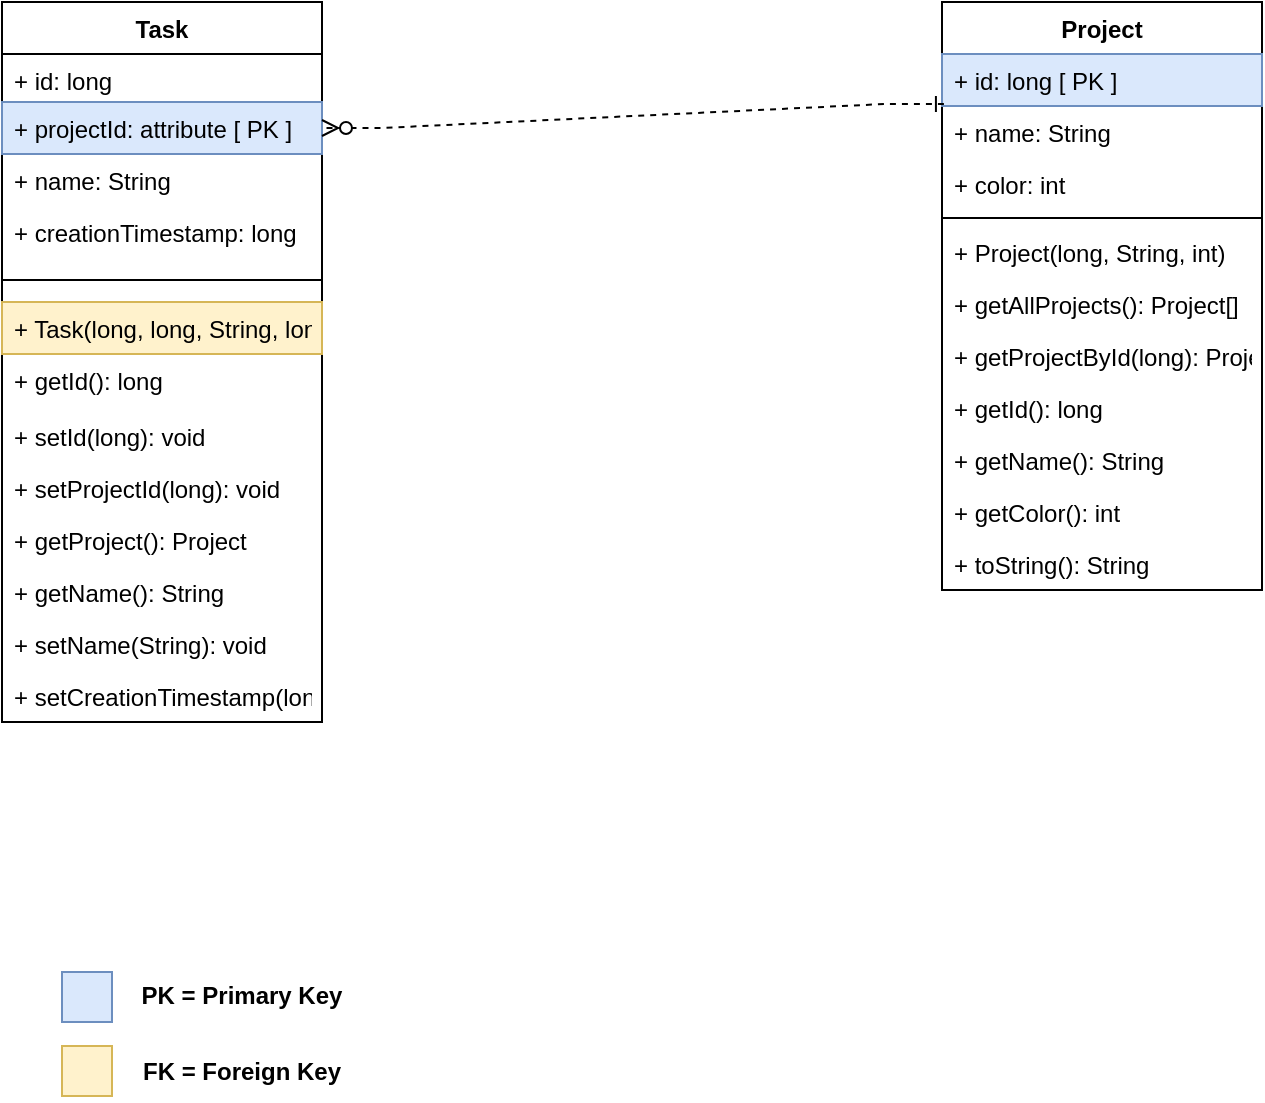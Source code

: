 <mxfile version="20.4.0" type="device"><diagram id="KdfoC9jHkx1-lgDEPxm-" name="Page-1"><mxGraphModel dx="2062" dy="1162" grid="1" gridSize="10" guides="1" tooltips="1" connect="1" arrows="1" fold="1" page="1" pageScale="1" pageWidth="827" pageHeight="1169" math="0" shadow="0"><root><mxCell id="0"/><mxCell id="1" parent="0"/><mxCell id="wr-m1wmXiaHF_E6s9nZA-1" value="Task" style="swimlane;fontStyle=1;align=center;verticalAlign=top;childLayout=stackLayout;horizontal=1;startSize=26;horizontalStack=0;resizeParent=1;resizeParentMax=0;resizeLast=0;collapsible=1;marginBottom=0;strokeWidth=1;" vertex="1" parent="1"><mxGeometry x="80" y="100" width="160" height="360" as="geometry"><mxRectangle x="80" y="100" width="70" height="30" as="alternateBounds"/></mxGeometry></mxCell><mxCell id="wr-m1wmXiaHF_E6s9nZA-2" value="+ id: long" style="text;strokeColor=none;fillColor=none;align=left;verticalAlign=top;spacingLeft=4;spacingRight=4;overflow=hidden;rotatable=0;points=[[0,0.5],[1,0.5]];portConstraint=eastwest;" vertex="1" parent="wr-m1wmXiaHF_E6s9nZA-1"><mxGeometry y="26" width="160" height="24" as="geometry"/></mxCell><mxCell id="wr-m1wmXiaHF_E6s9nZA-3" value="+ projectId: attribute [ PK ]" style="text;strokeColor=#6c8ebf;fillColor=#dae8fc;align=left;verticalAlign=top;spacingLeft=4;spacingRight=4;overflow=hidden;rotatable=0;points=[[0,0.5],[1,0.5]];portConstraint=eastwest;strokeWidth=1;" vertex="1" parent="wr-m1wmXiaHF_E6s9nZA-1"><mxGeometry y="50" width="160" height="26" as="geometry"/></mxCell><mxCell id="wr-m1wmXiaHF_E6s9nZA-4" value="+ name: String" style="text;strokeColor=none;fillColor=none;align=left;verticalAlign=top;spacingLeft=4;spacingRight=4;overflow=hidden;rotatable=0;points=[[0,0.5],[1,0.5]];portConstraint=eastwest;strokeWidth=1;" vertex="1" parent="wr-m1wmXiaHF_E6s9nZA-1"><mxGeometry y="76" width="160" height="26" as="geometry"/></mxCell><mxCell id="wr-m1wmXiaHF_E6s9nZA-5" value="+ creationTimestamp: long&#10;" style="text;strokeColor=none;fillColor=none;align=left;verticalAlign=top;spacingLeft=4;spacingRight=4;overflow=hidden;rotatable=0;points=[[0,0.5],[1,0.5]];portConstraint=eastwest;strokeWidth=1;" vertex="1" parent="wr-m1wmXiaHF_E6s9nZA-1"><mxGeometry y="102" width="160" height="26" as="geometry"/></mxCell><mxCell id="wr-m1wmXiaHF_E6s9nZA-6" value="" style="line;strokeWidth=1;fillColor=none;align=left;verticalAlign=middle;spacingTop=-1;spacingLeft=3;spacingRight=3;rotatable=0;labelPosition=right;points=[];portConstraint=eastwest;strokeColor=inherit;" vertex="1" parent="wr-m1wmXiaHF_E6s9nZA-1"><mxGeometry y="128" width="160" height="22" as="geometry"/></mxCell><mxCell id="wr-m1wmXiaHF_E6s9nZA-7" value="+ Task(long, long, String, long) [ FK ]" style="text;strokeColor=#d6b656;fillColor=#fff2cc;align=left;verticalAlign=top;spacingLeft=4;spacingRight=4;overflow=hidden;rotatable=0;points=[[0,0.5],[1,0.5]];portConstraint=eastwest;strokeWidth=1;" vertex="1" parent="wr-m1wmXiaHF_E6s9nZA-1"><mxGeometry y="150" width="160" height="26" as="geometry"/></mxCell><mxCell id="wr-m1wmXiaHF_E6s9nZA-8" value="+ getId(): long" style="text;strokeColor=none;fillColor=none;align=left;verticalAlign=top;spacingLeft=4;spacingRight=4;overflow=hidden;rotatable=0;points=[[0,0.5],[1,0.5]];portConstraint=eastwest;" vertex="1" parent="wr-m1wmXiaHF_E6s9nZA-1"><mxGeometry y="176" width="160" height="28" as="geometry"/></mxCell><mxCell id="wr-m1wmXiaHF_E6s9nZA-9" value="+ setId(long): void" style="text;strokeColor=none;fillColor=none;align=left;verticalAlign=top;spacingLeft=4;spacingRight=4;overflow=hidden;rotatable=0;points=[[0,0.5],[1,0.5]];portConstraint=eastwest;strokeWidth=1;" vertex="1" parent="wr-m1wmXiaHF_E6s9nZA-1"><mxGeometry y="204" width="160" height="26" as="geometry"/></mxCell><mxCell id="wr-m1wmXiaHF_E6s9nZA-10" value="+ setProjectId(long): void" style="text;strokeColor=none;fillColor=none;align=left;verticalAlign=top;spacingLeft=4;spacingRight=4;overflow=hidden;rotatable=0;points=[[0,0.5],[1,0.5]];portConstraint=eastwest;strokeWidth=1;" vertex="1" parent="wr-m1wmXiaHF_E6s9nZA-1"><mxGeometry y="230" width="160" height="26" as="geometry"/></mxCell><mxCell id="wr-m1wmXiaHF_E6s9nZA-11" value="+ getProject(): Project" style="text;strokeColor=none;fillColor=none;align=left;verticalAlign=top;spacingLeft=4;spacingRight=4;overflow=hidden;rotatable=0;points=[[0,0.5],[1,0.5]];portConstraint=eastwest;strokeWidth=1;" vertex="1" parent="wr-m1wmXiaHF_E6s9nZA-1"><mxGeometry y="256" width="160" height="26" as="geometry"/></mxCell><mxCell id="wr-m1wmXiaHF_E6s9nZA-12" value="+ getName(): String" style="text;strokeColor=none;fillColor=none;align=left;verticalAlign=top;spacingLeft=4;spacingRight=4;overflow=hidden;rotatable=0;points=[[0,0.5],[1,0.5]];portConstraint=eastwest;strokeWidth=1;" vertex="1" parent="wr-m1wmXiaHF_E6s9nZA-1"><mxGeometry y="282" width="160" height="26" as="geometry"/></mxCell><mxCell id="wr-m1wmXiaHF_E6s9nZA-13" value="+ setName(String): void" style="text;strokeColor=none;fillColor=none;align=left;verticalAlign=top;spacingLeft=4;spacingRight=4;overflow=hidden;rotatable=0;points=[[0,0.5],[1,0.5]];portConstraint=eastwest;strokeWidth=1;" vertex="1" parent="wr-m1wmXiaHF_E6s9nZA-1"><mxGeometry y="308" width="160" height="26" as="geometry"/></mxCell><mxCell id="wr-m1wmXiaHF_E6s9nZA-14" value="+ setCreationTimestamp(long): void" style="text;strokeColor=none;fillColor=none;align=left;verticalAlign=top;spacingLeft=4;spacingRight=4;overflow=hidden;rotatable=0;points=[[0,0.5],[1,0.5]];portConstraint=eastwest;strokeWidth=1;" vertex="1" parent="wr-m1wmXiaHF_E6s9nZA-1"><mxGeometry y="334" width="160" height="26" as="geometry"/></mxCell><mxCell id="wr-m1wmXiaHF_E6s9nZA-15" value="Project" style="swimlane;fontStyle=1;align=center;verticalAlign=top;childLayout=stackLayout;horizontal=1;startSize=26;horizontalStack=0;resizeParent=1;resizeParentMax=0;resizeLast=0;collapsible=1;marginBottom=0;" vertex="1" parent="1"><mxGeometry x="550" y="100" width="160" height="294" as="geometry"/></mxCell><mxCell id="wr-m1wmXiaHF_E6s9nZA-16" value="+ id: long [ PK ]" style="text;strokeColor=#6c8ebf;fillColor=#dae8fc;align=left;verticalAlign=top;spacingLeft=4;spacingRight=4;overflow=hidden;rotatable=0;points=[[0,0.5],[1,0.5]];portConstraint=eastwest;" vertex="1" parent="wr-m1wmXiaHF_E6s9nZA-15"><mxGeometry y="26" width="160" height="26" as="geometry"/></mxCell><mxCell id="wr-m1wmXiaHF_E6s9nZA-17" value="+ name: String" style="text;strokeColor=none;fillColor=none;align=left;verticalAlign=top;spacingLeft=4;spacingRight=4;overflow=hidden;rotatable=0;points=[[0,0.5],[1,0.5]];portConstraint=eastwest;strokeWidth=1;" vertex="1" parent="wr-m1wmXiaHF_E6s9nZA-15"><mxGeometry y="52" width="160" height="26" as="geometry"/></mxCell><mxCell id="wr-m1wmXiaHF_E6s9nZA-18" value="+ color: int" style="text;strokeColor=none;fillColor=none;align=left;verticalAlign=top;spacingLeft=4;spacingRight=4;overflow=hidden;rotatable=0;points=[[0,0.5],[1,0.5]];portConstraint=eastwest;strokeWidth=1;" vertex="1" parent="wr-m1wmXiaHF_E6s9nZA-15"><mxGeometry y="78" width="160" height="26" as="geometry"/></mxCell><mxCell id="wr-m1wmXiaHF_E6s9nZA-19" value="" style="line;strokeWidth=1;fillColor=none;align=left;verticalAlign=middle;spacingTop=-1;spacingLeft=3;spacingRight=3;rotatable=0;labelPosition=right;points=[];portConstraint=eastwest;strokeColor=inherit;" vertex="1" parent="wr-m1wmXiaHF_E6s9nZA-15"><mxGeometry y="104" width="160" height="8" as="geometry"/></mxCell><mxCell id="wr-m1wmXiaHF_E6s9nZA-20" value="+ Project(long, String, int)&#10;" style="text;strokeColor=none;fillColor=none;align=left;verticalAlign=top;spacingLeft=4;spacingRight=4;overflow=hidden;rotatable=0;points=[[0,0.5],[1,0.5]];portConstraint=eastwest;" vertex="1" parent="wr-m1wmXiaHF_E6s9nZA-15"><mxGeometry y="112" width="160" height="26" as="geometry"/></mxCell><mxCell id="wr-m1wmXiaHF_E6s9nZA-21" value="+ getAllProjects(): Project[]" style="text;strokeColor=none;fillColor=none;align=left;verticalAlign=top;spacingLeft=4;spacingRight=4;overflow=hidden;rotatable=0;points=[[0,0.5],[1,0.5]];portConstraint=eastwest;strokeWidth=1;" vertex="1" parent="wr-m1wmXiaHF_E6s9nZA-15"><mxGeometry y="138" width="160" height="26" as="geometry"/></mxCell><mxCell id="wr-m1wmXiaHF_E6s9nZA-22" value="+ getProjectById(long): Project" style="text;strokeColor=none;fillColor=none;align=left;verticalAlign=top;spacingLeft=4;spacingRight=4;overflow=hidden;rotatable=0;points=[[0,0.5],[1,0.5]];portConstraint=eastwest;strokeWidth=1;" vertex="1" parent="wr-m1wmXiaHF_E6s9nZA-15"><mxGeometry y="164" width="160" height="26" as="geometry"/></mxCell><mxCell id="wr-m1wmXiaHF_E6s9nZA-23" value="+ getId(): long" style="text;strokeColor=none;fillColor=none;align=left;verticalAlign=top;spacingLeft=4;spacingRight=4;overflow=hidden;rotatable=0;points=[[0,0.5],[1,0.5]];portConstraint=eastwest;strokeWidth=1;" vertex="1" parent="wr-m1wmXiaHF_E6s9nZA-15"><mxGeometry y="190" width="160" height="26" as="geometry"/></mxCell><mxCell id="wr-m1wmXiaHF_E6s9nZA-24" value="+ getName(): String" style="text;strokeColor=none;fillColor=none;align=left;verticalAlign=top;spacingLeft=4;spacingRight=4;overflow=hidden;rotatable=0;points=[[0,0.5],[1,0.5]];portConstraint=eastwest;strokeWidth=1;" vertex="1" parent="wr-m1wmXiaHF_E6s9nZA-15"><mxGeometry y="216" width="160" height="26" as="geometry"/></mxCell><mxCell id="wr-m1wmXiaHF_E6s9nZA-25" value="+ getColor(): int" style="text;strokeColor=none;fillColor=none;align=left;verticalAlign=top;spacingLeft=4;spacingRight=4;overflow=hidden;rotatable=0;points=[[0,0.5],[1,0.5]];portConstraint=eastwest;strokeWidth=1;" vertex="1" parent="wr-m1wmXiaHF_E6s9nZA-15"><mxGeometry y="242" width="160" height="26" as="geometry"/></mxCell><mxCell id="wr-m1wmXiaHF_E6s9nZA-26" value="+ toString(): String" style="text;strokeColor=none;fillColor=none;align=left;verticalAlign=top;spacingLeft=4;spacingRight=4;overflow=hidden;rotatable=0;points=[[0,0.5],[1,0.5]];portConstraint=eastwest;strokeWidth=1;" vertex="1" parent="wr-m1wmXiaHF_E6s9nZA-15"><mxGeometry y="268" width="160" height="26" as="geometry"/></mxCell><mxCell id="wr-m1wmXiaHF_E6s9nZA-30" value="" style="whiteSpace=wrap;html=1;aspect=fixed;fillColor=#dae8fc;strokeColor=#6c8ebf;shadow=0;" vertex="1" parent="1"><mxGeometry x="110" y="585" width="25" height="25" as="geometry"/></mxCell><mxCell id="wr-m1wmXiaHF_E6s9nZA-31" value="&lt;b&gt;PK = Primary Key&lt;/b&gt;" style="text;html=1;strokeColor=none;fillColor=none;align=center;verticalAlign=middle;whiteSpace=wrap;rounded=0;shadow=0;" vertex="1" parent="1"><mxGeometry x="140" y="581.5" width="120" height="30" as="geometry"/></mxCell><mxCell id="wr-m1wmXiaHF_E6s9nZA-33" value="" style="whiteSpace=wrap;html=1;aspect=fixed;fillColor=#fff2cc;strokeColor=#d6b656;shadow=0;" vertex="1" parent="1"><mxGeometry x="110" y="622" width="25" height="25" as="geometry"/></mxCell><mxCell id="wr-m1wmXiaHF_E6s9nZA-34" value="&lt;b&gt;FK = Foreign Key&lt;/b&gt;" style="text;html=1;strokeColor=none;fillColor=none;align=center;verticalAlign=middle;whiteSpace=wrap;rounded=0;shadow=0;" vertex="1" parent="1"><mxGeometry x="140" y="619.5" width="120" height="30" as="geometry"/></mxCell><mxCell id="wr-m1wmXiaHF_E6s9nZA-35" value="" style="edgeStyle=entityRelationEdgeStyle;fontSize=12;html=1;endArrow=ERzeroToMany;endFill=1;rounded=0;entryX=1;entryY=0.5;entryDx=0;entryDy=0;exitX=0.006;exitY=0.962;exitDx=0;exitDy=0;exitPerimeter=0;dashed=1;startArrow=ERone;startFill=0;" edge="1" parent="1" source="wr-m1wmXiaHF_E6s9nZA-16" target="wr-m1wmXiaHF_E6s9nZA-3"><mxGeometry width="100" height="100" relative="1" as="geometry"><mxPoint x="364" y="290" as="sourcePoint"/><mxPoint x="464" y="190" as="targetPoint"/></mxGeometry></mxCell></root></mxGraphModel></diagram></mxfile>